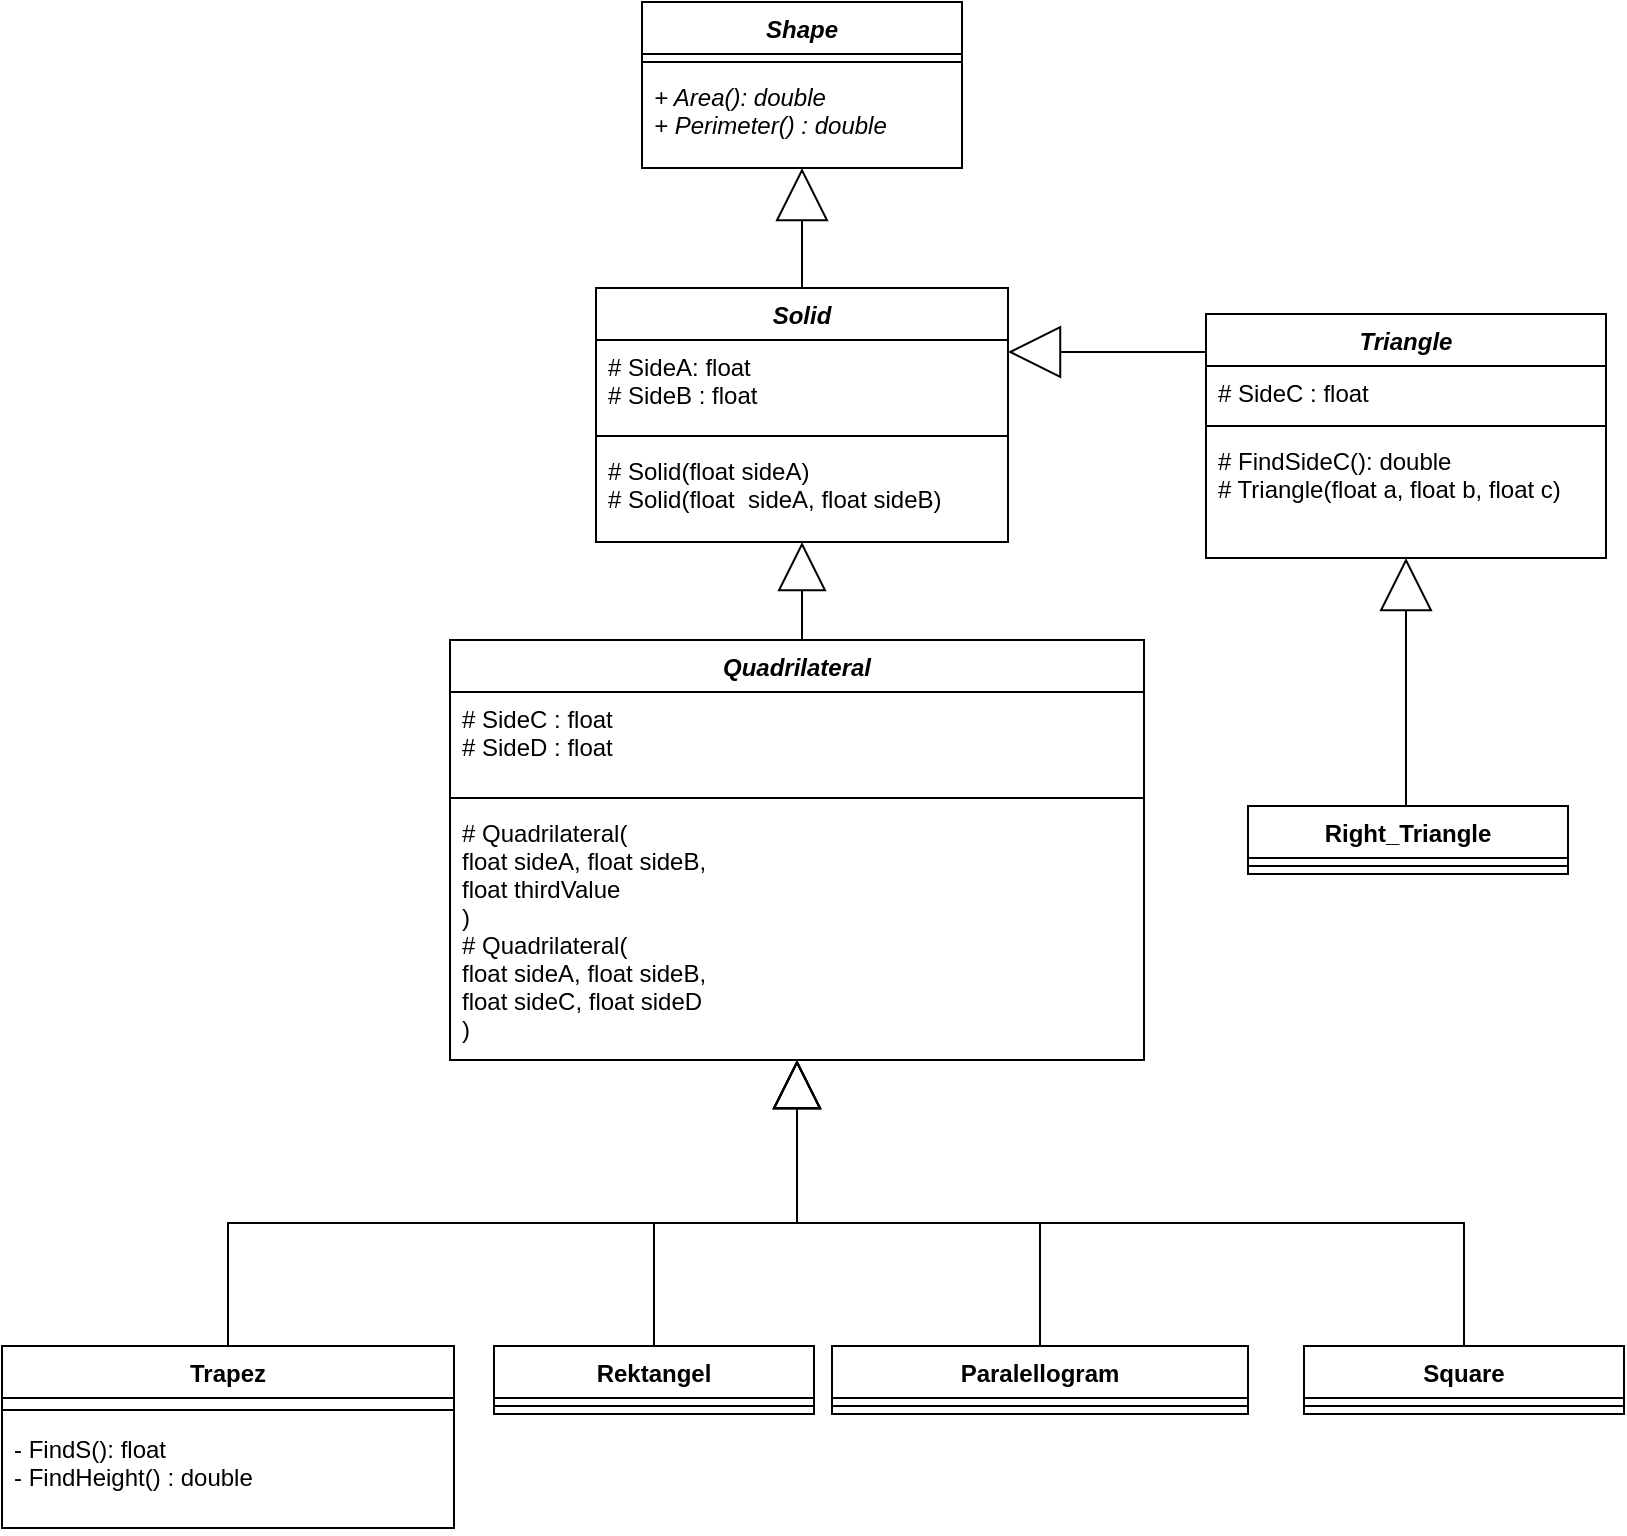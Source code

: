 <mxfile version="13.8.3" type="device"><diagram id="q-0xaHNW29XWQJqRnS-I" name="Page-1"><mxGraphModel dx="981" dy="548" grid="1" gridSize="10" guides="1" tooltips="1" connect="1" arrows="1" fold="1" page="1" pageScale="1" pageWidth="827" pageHeight="1169" math="0" shadow="0"><root><mxCell id="0"/><mxCell id="1" parent="0"/><mxCell id="l4UVivD0H_9Dj9AtI2cY-1" value="Shape" style="swimlane;fontStyle=3;align=center;verticalAlign=top;childLayout=stackLayout;horizontal=1;startSize=26;horizontalStack=0;resizeParent=1;resizeParentMax=0;resizeLast=0;collapsible=1;marginBottom=0;" vertex="1" parent="1"><mxGeometry x="328" y="130" width="160" height="83" as="geometry"/></mxCell><mxCell id="l4UVivD0H_9Dj9AtI2cY-2" value="" style="line;strokeWidth=1;fillColor=none;align=left;verticalAlign=middle;spacingTop=-1;spacingLeft=3;spacingRight=3;rotatable=0;labelPosition=right;points=[];portConstraint=eastwest;" vertex="1" parent="l4UVivD0H_9Dj9AtI2cY-1"><mxGeometry y="26" width="160" height="8" as="geometry"/></mxCell><mxCell id="l4UVivD0H_9Dj9AtI2cY-3" value="+ Area(): double&#10;+ Perimeter() : double" style="text;strokeColor=none;fillColor=none;align=left;verticalAlign=top;spacingLeft=4;spacingRight=4;overflow=hidden;rotatable=0;points=[[0,0.5],[1,0.5]];portConstraint=eastwest;fontStyle=2" vertex="1" parent="l4UVivD0H_9Dj9AtI2cY-1"><mxGeometry y="34" width="160" height="49" as="geometry"/></mxCell><mxCell id="l4UVivD0H_9Dj9AtI2cY-4" value="Solid" style="swimlane;fontStyle=3;align=center;verticalAlign=top;childLayout=stackLayout;horizontal=1;startSize=26;horizontalStack=0;resizeParent=1;resizeParentMax=0;resizeLast=0;collapsible=1;marginBottom=0;" vertex="1" parent="1"><mxGeometry x="305" y="273" width="206" height="127" as="geometry"/></mxCell><mxCell id="l4UVivD0H_9Dj9AtI2cY-5" value="# SideA: float&#10;# SideB : float" style="text;strokeColor=none;fillColor=none;align=left;verticalAlign=top;spacingLeft=4;spacingRight=4;overflow=hidden;rotatable=0;points=[[0,0.5],[1,0.5]];portConstraint=eastwest;" vertex="1" parent="l4UVivD0H_9Dj9AtI2cY-4"><mxGeometry y="26" width="206" height="44" as="geometry"/></mxCell><mxCell id="l4UVivD0H_9Dj9AtI2cY-6" value="" style="line;strokeWidth=1;fillColor=none;align=left;verticalAlign=middle;spacingTop=-1;spacingLeft=3;spacingRight=3;rotatable=0;labelPosition=right;points=[];portConstraint=eastwest;" vertex="1" parent="l4UVivD0H_9Dj9AtI2cY-4"><mxGeometry y="70" width="206" height="8" as="geometry"/></mxCell><mxCell id="l4UVivD0H_9Dj9AtI2cY-7" value="# Solid(float sideA)&#10;# Solid(float  sideA, float sideB) " style="text;strokeColor=none;fillColor=none;align=left;verticalAlign=top;spacingLeft=4;spacingRight=4;overflow=hidden;rotatable=0;points=[[0,0.5],[1,0.5]];portConstraint=eastwest;" vertex="1" parent="l4UVivD0H_9Dj9AtI2cY-4"><mxGeometry y="78" width="206" height="49" as="geometry"/></mxCell><mxCell id="l4UVivD0H_9Dj9AtI2cY-8" style="edgeStyle=orthogonalEdgeStyle;rounded=0;orthogonalLoop=1;jettySize=auto;html=1;endArrow=block;endFill=0;startSize=14;endSize=24;" edge="1" parent="1" source="l4UVivD0H_9Dj9AtI2cY-9" target="l4UVivD0H_9Dj9AtI2cY-4"><mxGeometry relative="1" as="geometry"><Array as="points"><mxPoint x="606" y="305"/><mxPoint x="606" y="305"/></Array></mxGeometry></mxCell><mxCell id="l4UVivD0H_9Dj9AtI2cY-9" value="Triangle" style="swimlane;fontStyle=3;align=center;verticalAlign=top;childLayout=stackLayout;horizontal=1;startSize=26;horizontalStack=0;resizeParent=1;resizeParentMax=0;resizeLast=0;collapsible=1;marginBottom=0;" vertex="1" parent="1"><mxGeometry x="610" y="286" width="200" height="122" as="geometry"/></mxCell><mxCell id="l4UVivD0H_9Dj9AtI2cY-10" value="# SideC : float" style="text;strokeColor=none;fillColor=none;align=left;verticalAlign=top;spacingLeft=4;spacingRight=4;overflow=hidden;rotatable=0;points=[[0,0.5],[1,0.5]];portConstraint=eastwest;" vertex="1" parent="l4UVivD0H_9Dj9AtI2cY-9"><mxGeometry y="26" width="200" height="26" as="geometry"/></mxCell><mxCell id="l4UVivD0H_9Dj9AtI2cY-11" value="" style="line;strokeWidth=1;fillColor=none;align=left;verticalAlign=middle;spacingTop=-1;spacingLeft=3;spacingRight=3;rotatable=0;labelPosition=right;points=[];portConstraint=eastwest;" vertex="1" parent="l4UVivD0H_9Dj9AtI2cY-9"><mxGeometry y="52" width="200" height="8" as="geometry"/></mxCell><mxCell id="l4UVivD0H_9Dj9AtI2cY-12" value="# FindSideC(): double&#10;# Triangle(float a, float b, float c)" style="text;strokeColor=none;fillColor=none;align=left;verticalAlign=top;spacingLeft=4;spacingRight=4;overflow=hidden;rotatable=0;points=[[0,0.5],[1,0.5]];portConstraint=eastwest;" vertex="1" parent="l4UVivD0H_9Dj9AtI2cY-9"><mxGeometry y="60" width="200" height="62" as="geometry"/></mxCell><mxCell id="l4UVivD0H_9Dj9AtI2cY-13" style="edgeStyle=orthogonalEdgeStyle;rounded=0;orthogonalLoop=1;jettySize=auto;html=1;exitX=0.5;exitY=0;exitDx=0;exitDy=0;startSize=14;endArrow=block;endFill=0;endSize=22;" edge="1" parent="1" source="l4UVivD0H_9Dj9AtI2cY-14" target="l4UVivD0H_9Dj9AtI2cY-27"><mxGeometry relative="1" as="geometry"/></mxCell><mxCell id="l4UVivD0H_9Dj9AtI2cY-14" value="Trapez" style="swimlane;fontStyle=1;align=center;verticalAlign=top;childLayout=stackLayout;horizontal=1;startSize=26;horizontalStack=0;resizeParent=1;resizeParentMax=0;resizeLast=0;collapsible=1;marginBottom=0;" vertex="1" parent="1"><mxGeometry x="8" y="802" width="226" height="91" as="geometry"/></mxCell><mxCell id="l4UVivD0H_9Dj9AtI2cY-16" value="" style="line;strokeWidth=1;fillColor=none;align=left;verticalAlign=middle;spacingTop=-1;spacingLeft=3;spacingRight=3;rotatable=0;labelPosition=right;points=[];portConstraint=eastwest;" vertex="1" parent="l4UVivD0H_9Dj9AtI2cY-14"><mxGeometry y="26" width="226" height="12" as="geometry"/></mxCell><mxCell id="l4UVivD0H_9Dj9AtI2cY-17" value="- FindS(): float&#10;- FindHeight() : double " style="text;strokeColor=none;fillColor=none;align=left;verticalAlign=top;spacingLeft=4;spacingRight=4;overflow=hidden;rotatable=0;points=[[0,0.5],[1,0.5]];portConstraint=eastwest;" vertex="1" parent="l4UVivD0H_9Dj9AtI2cY-14"><mxGeometry y="38" width="226" height="53" as="geometry"/></mxCell><mxCell id="l4UVivD0H_9Dj9AtI2cY-18" style="edgeStyle=orthogonalEdgeStyle;rounded=0;orthogonalLoop=1;jettySize=auto;html=1;exitX=0.5;exitY=0;exitDx=0;exitDy=0;startSize=14;endArrow=block;endFill=0;endSize=22;" edge="1" parent="1" source="l4UVivD0H_9Dj9AtI2cY-19" target="l4UVivD0H_9Dj9AtI2cY-27"><mxGeometry relative="1" as="geometry"/></mxCell><mxCell id="l4UVivD0H_9Dj9AtI2cY-19" value="Paralellogram" style="swimlane;fontStyle=1;align=center;verticalAlign=top;childLayout=stackLayout;horizontal=1;startSize=26;horizontalStack=0;resizeParent=1;resizeParentMax=0;resizeLast=0;collapsible=1;marginBottom=0;" vertex="1" parent="1"><mxGeometry x="423" y="802" width="208" height="34" as="geometry"/></mxCell><mxCell id="l4UVivD0H_9Dj9AtI2cY-21" value="" style="line;strokeWidth=1;fillColor=none;align=left;verticalAlign=middle;spacingTop=-1;spacingLeft=3;spacingRight=3;rotatable=0;labelPosition=right;points=[];portConstraint=eastwest;" vertex="1" parent="l4UVivD0H_9Dj9AtI2cY-19"><mxGeometry y="26" width="208" height="8" as="geometry"/></mxCell><mxCell id="l4UVivD0H_9Dj9AtI2cY-23" style="edgeStyle=orthogonalEdgeStyle;rounded=0;orthogonalLoop=1;jettySize=auto;html=1;exitX=0.5;exitY=0;exitDx=0;exitDy=0;startSize=14;endArrow=block;endFill=0;endSize=22;" edge="1" parent="1" source="l4UVivD0H_9Dj9AtI2cY-24" target="l4UVivD0H_9Dj9AtI2cY-27"><mxGeometry relative="1" as="geometry"/></mxCell><mxCell id="l4UVivD0H_9Dj9AtI2cY-24" value="Square" style="swimlane;fontStyle=1;align=center;verticalAlign=top;childLayout=stackLayout;horizontal=1;startSize=26;horizontalStack=0;resizeParent=1;resizeParentMax=0;resizeLast=0;collapsible=1;marginBottom=0;" vertex="1" parent="1"><mxGeometry x="659" y="802" width="160" height="34" as="geometry"/></mxCell><mxCell id="l4UVivD0H_9Dj9AtI2cY-25" value="" style="line;strokeWidth=1;fillColor=none;align=left;verticalAlign=middle;spacingTop=-1;spacingLeft=3;spacingRight=3;rotatable=0;labelPosition=right;points=[];portConstraint=eastwest;" vertex="1" parent="l4UVivD0H_9Dj9AtI2cY-24"><mxGeometry y="26" width="160" height="8" as="geometry"/></mxCell><mxCell id="l4UVivD0H_9Dj9AtI2cY-26" style="edgeStyle=orthogonalEdgeStyle;rounded=0;orthogonalLoop=1;jettySize=auto;html=1;exitX=0.5;exitY=0;exitDx=0;exitDy=0;startSize=14;endArrow=block;endFill=0;endSize=22;" edge="1" parent="1" source="l4UVivD0H_9Dj9AtI2cY-27" target="l4UVivD0H_9Dj9AtI2cY-4"><mxGeometry relative="1" as="geometry"><Array as="points"><mxPoint x="408" y="449"/></Array></mxGeometry></mxCell><mxCell id="l4UVivD0H_9Dj9AtI2cY-27" value="Quadrilateral" style="swimlane;fontStyle=3;align=center;verticalAlign=top;childLayout=stackLayout;horizontal=1;startSize=26;horizontalStack=0;resizeParent=1;resizeParentMax=0;resizeLast=0;collapsible=1;marginBottom=0;" vertex="1" parent="1"><mxGeometry x="232" y="449" width="347" height="210" as="geometry"/></mxCell><mxCell id="l4UVivD0H_9Dj9AtI2cY-28" value="# SideC : float&#10;# SideD : float" style="text;strokeColor=none;fillColor=none;align=left;verticalAlign=top;spacingLeft=4;spacingRight=4;overflow=hidden;rotatable=0;points=[[0,0.5],[1,0.5]];portConstraint=eastwest;" vertex="1" parent="l4UVivD0H_9Dj9AtI2cY-27"><mxGeometry y="26" width="347" height="49" as="geometry"/></mxCell><mxCell id="l4UVivD0H_9Dj9AtI2cY-29" value="" style="line;strokeWidth=1;fillColor=none;align=left;verticalAlign=middle;spacingTop=-1;spacingLeft=3;spacingRight=3;rotatable=0;labelPosition=right;points=[];portConstraint=eastwest;" vertex="1" parent="l4UVivD0H_9Dj9AtI2cY-27"><mxGeometry y="75" width="347" height="8" as="geometry"/></mxCell><mxCell id="l4UVivD0H_9Dj9AtI2cY-30" value="# Quadrilateral(&#10;float sideA, float sideB,&#10;float thirdValue&#10;)&#10;# Quadrilateral(&#10;float sideA, float sideB, &#10;float sideC, float sideD&#10;)" style="text;strokeColor=none;fillColor=none;align=left;verticalAlign=top;spacingLeft=4;spacingRight=4;overflow=hidden;rotatable=0;points=[[0,0.5],[1,0.5]];portConstraint=eastwest;" vertex="1" parent="l4UVivD0H_9Dj9AtI2cY-27"><mxGeometry y="83" width="347" height="127" as="geometry"/></mxCell><mxCell id="l4UVivD0H_9Dj9AtI2cY-31" style="edgeStyle=orthogonalEdgeStyle;rounded=0;orthogonalLoop=1;jettySize=auto;html=1;exitX=0.5;exitY=0;exitDx=0;exitDy=0;startSize=14;endArrow=block;endFill=0;endSize=22;" edge="1" parent="1" source="l4UVivD0H_9Dj9AtI2cY-32" target="l4UVivD0H_9Dj9AtI2cY-27"><mxGeometry relative="1" as="geometry"/></mxCell><mxCell id="l4UVivD0H_9Dj9AtI2cY-32" value="Rektangel" style="swimlane;fontStyle=1;align=center;verticalAlign=top;childLayout=stackLayout;horizontal=1;startSize=26;horizontalStack=0;resizeParent=1;resizeParentMax=0;resizeLast=0;collapsible=1;marginBottom=0;" vertex="1" parent="1"><mxGeometry x="254" y="802" width="160" height="34" as="geometry"/></mxCell><mxCell id="l4UVivD0H_9Dj9AtI2cY-33" value="" style="line;strokeWidth=1;fillColor=none;align=left;verticalAlign=middle;spacingTop=-1;spacingLeft=3;spacingRight=3;rotatable=0;labelPosition=right;points=[];portConstraint=eastwest;" vertex="1" parent="l4UVivD0H_9Dj9AtI2cY-32"><mxGeometry y="26" width="160" height="8" as="geometry"/></mxCell><mxCell id="l4UVivD0H_9Dj9AtI2cY-34" style="edgeStyle=orthogonalEdgeStyle;rounded=0;orthogonalLoop=1;jettySize=auto;html=1;endArrow=block;endFill=0;startSize=14;endSize=24;" edge="1" parent="1" source="l4UVivD0H_9Dj9AtI2cY-4" target="l4UVivD0H_9Dj9AtI2cY-1"><mxGeometry relative="1" as="geometry"><mxPoint x="718" y="440" as="sourcePoint"/><mxPoint x="521" y="315" as="targetPoint"/><Array as="points"/></mxGeometry></mxCell><mxCell id="l4UVivD0H_9Dj9AtI2cY-35" style="edgeStyle=orthogonalEdgeStyle;rounded=0;orthogonalLoop=1;jettySize=auto;html=1;exitX=0.5;exitY=0;exitDx=0;exitDy=0;startSize=14;endArrow=block;endFill=0;endSize=24;" edge="1" parent="1" source="l4UVivD0H_9Dj9AtI2cY-36" target="l4UVivD0H_9Dj9AtI2cY-9"><mxGeometry relative="1" as="geometry"><Array as="points"><mxPoint x="710" y="532"/></Array></mxGeometry></mxCell><mxCell id="l4UVivD0H_9Dj9AtI2cY-36" value="Right_Triangle" style="swimlane;fontStyle=1;align=center;verticalAlign=top;childLayout=stackLayout;horizontal=1;startSize=26;horizontalStack=0;resizeParent=1;resizeParentMax=0;resizeLast=0;collapsible=1;marginBottom=0;" vertex="1" parent="1"><mxGeometry x="631" y="532" width="160" height="34" as="geometry"/></mxCell><mxCell id="l4UVivD0H_9Dj9AtI2cY-37" value="" style="line;strokeWidth=1;fillColor=none;align=left;verticalAlign=middle;spacingTop=-1;spacingLeft=3;spacingRight=3;rotatable=0;labelPosition=right;points=[];portConstraint=eastwest;" vertex="1" parent="l4UVivD0H_9Dj9AtI2cY-36"><mxGeometry y="26" width="160" height="8" as="geometry"/></mxCell></root></mxGraphModel></diagram></mxfile>